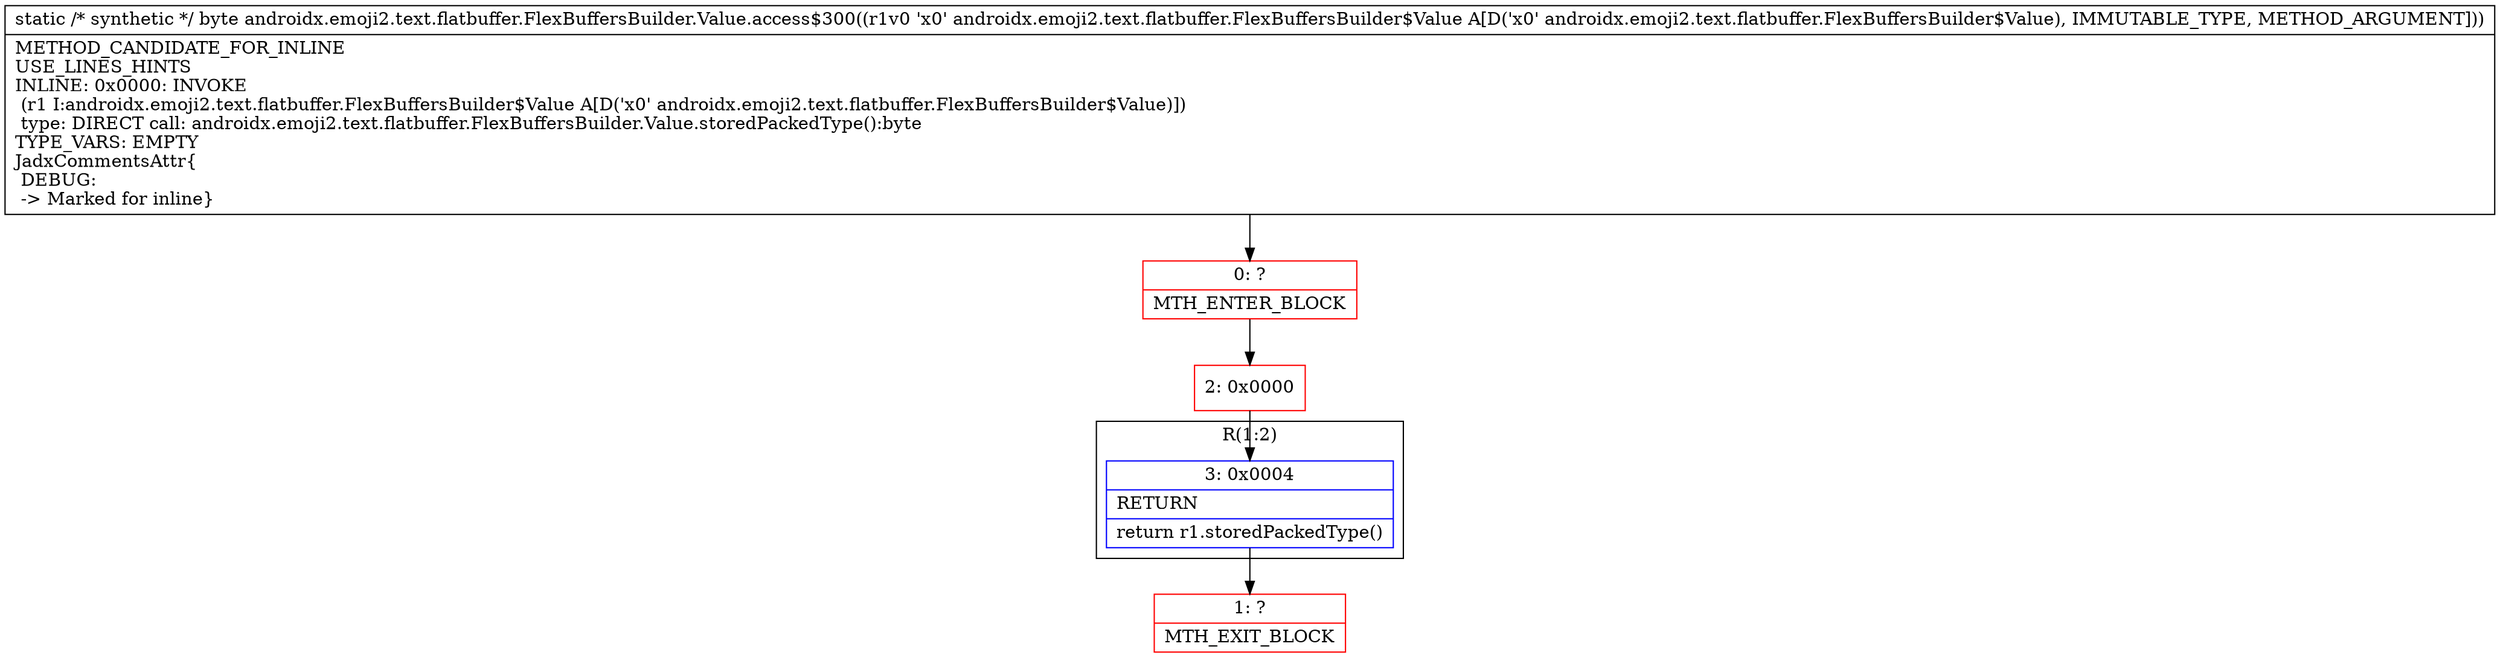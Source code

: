 digraph "CFG forandroidx.emoji2.text.flatbuffer.FlexBuffersBuilder.Value.access$300(Landroidx\/emoji2\/text\/flatbuffer\/FlexBuffersBuilder$Value;)B" {
subgraph cluster_Region_279250091 {
label = "R(1:2)";
node [shape=record,color=blue];
Node_3 [shape=record,label="{3\:\ 0x0004|RETURN\l|return r1.storedPackedType()\l}"];
}
Node_0 [shape=record,color=red,label="{0\:\ ?|MTH_ENTER_BLOCK\l}"];
Node_2 [shape=record,color=red,label="{2\:\ 0x0000}"];
Node_1 [shape=record,color=red,label="{1\:\ ?|MTH_EXIT_BLOCK\l}"];
MethodNode[shape=record,label="{static \/* synthetic *\/ byte androidx.emoji2.text.flatbuffer.FlexBuffersBuilder.Value.access$300((r1v0 'x0' androidx.emoji2.text.flatbuffer.FlexBuffersBuilder$Value A[D('x0' androidx.emoji2.text.flatbuffer.FlexBuffersBuilder$Value), IMMUTABLE_TYPE, METHOD_ARGUMENT]))  | METHOD_CANDIDATE_FOR_INLINE\lUSE_LINES_HINTS\lINLINE: 0x0000: INVOKE  \l  (r1 I:androidx.emoji2.text.flatbuffer.FlexBuffersBuilder$Value A[D('x0' androidx.emoji2.text.flatbuffer.FlexBuffersBuilder$Value)])\l type: DIRECT call: androidx.emoji2.text.flatbuffer.FlexBuffersBuilder.Value.storedPackedType():byte\lTYPE_VARS: EMPTY\lJadxCommentsAttr\{\l DEBUG: \l \-\> Marked for inline\}\l}"];
MethodNode -> Node_0;Node_3 -> Node_1;
Node_0 -> Node_2;
Node_2 -> Node_3;
}

